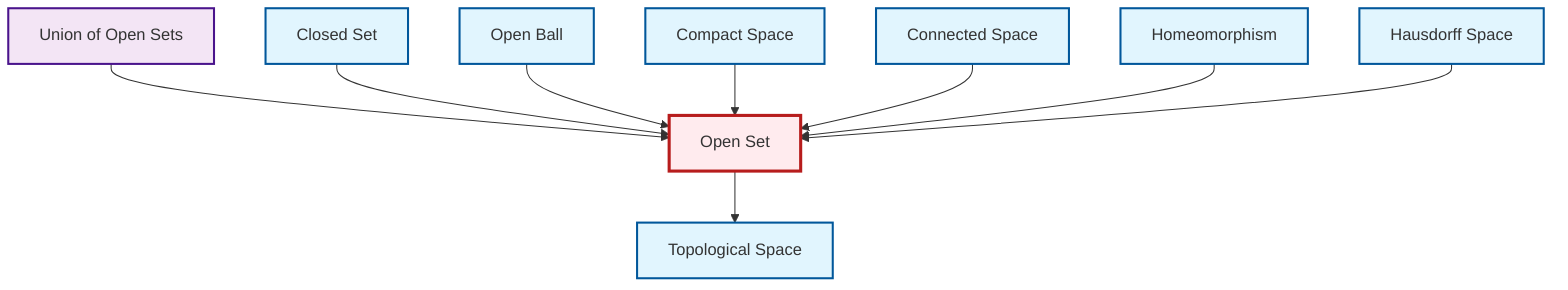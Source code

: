 graph TD
    classDef definition fill:#e1f5fe,stroke:#01579b,stroke-width:2px
    classDef theorem fill:#f3e5f5,stroke:#4a148c,stroke-width:2px
    classDef axiom fill:#fff3e0,stroke:#e65100,stroke-width:2px
    classDef example fill:#e8f5e9,stroke:#1b5e20,stroke-width:2px
    classDef current fill:#ffebee,stroke:#b71c1c,stroke-width:3px
    def-topological-space["Topological Space"]:::definition
    def-open-set["Open Set"]:::definition
    def-homeomorphism["Homeomorphism"]:::definition
    def-closed-set["Closed Set"]:::definition
    def-hausdorff["Hausdorff Space"]:::definition
    def-compact["Compact Space"]:::definition
    thm-union-open-sets["Union of Open Sets"]:::theorem
    def-open-ball["Open Ball"]:::definition
    def-connected["Connected Space"]:::definition
    thm-union-open-sets --> def-open-set
    def-open-set --> def-topological-space
    def-closed-set --> def-open-set
    def-open-ball --> def-open-set
    def-compact --> def-open-set
    def-connected --> def-open-set
    def-homeomorphism --> def-open-set
    def-hausdorff --> def-open-set
    class def-open-set current